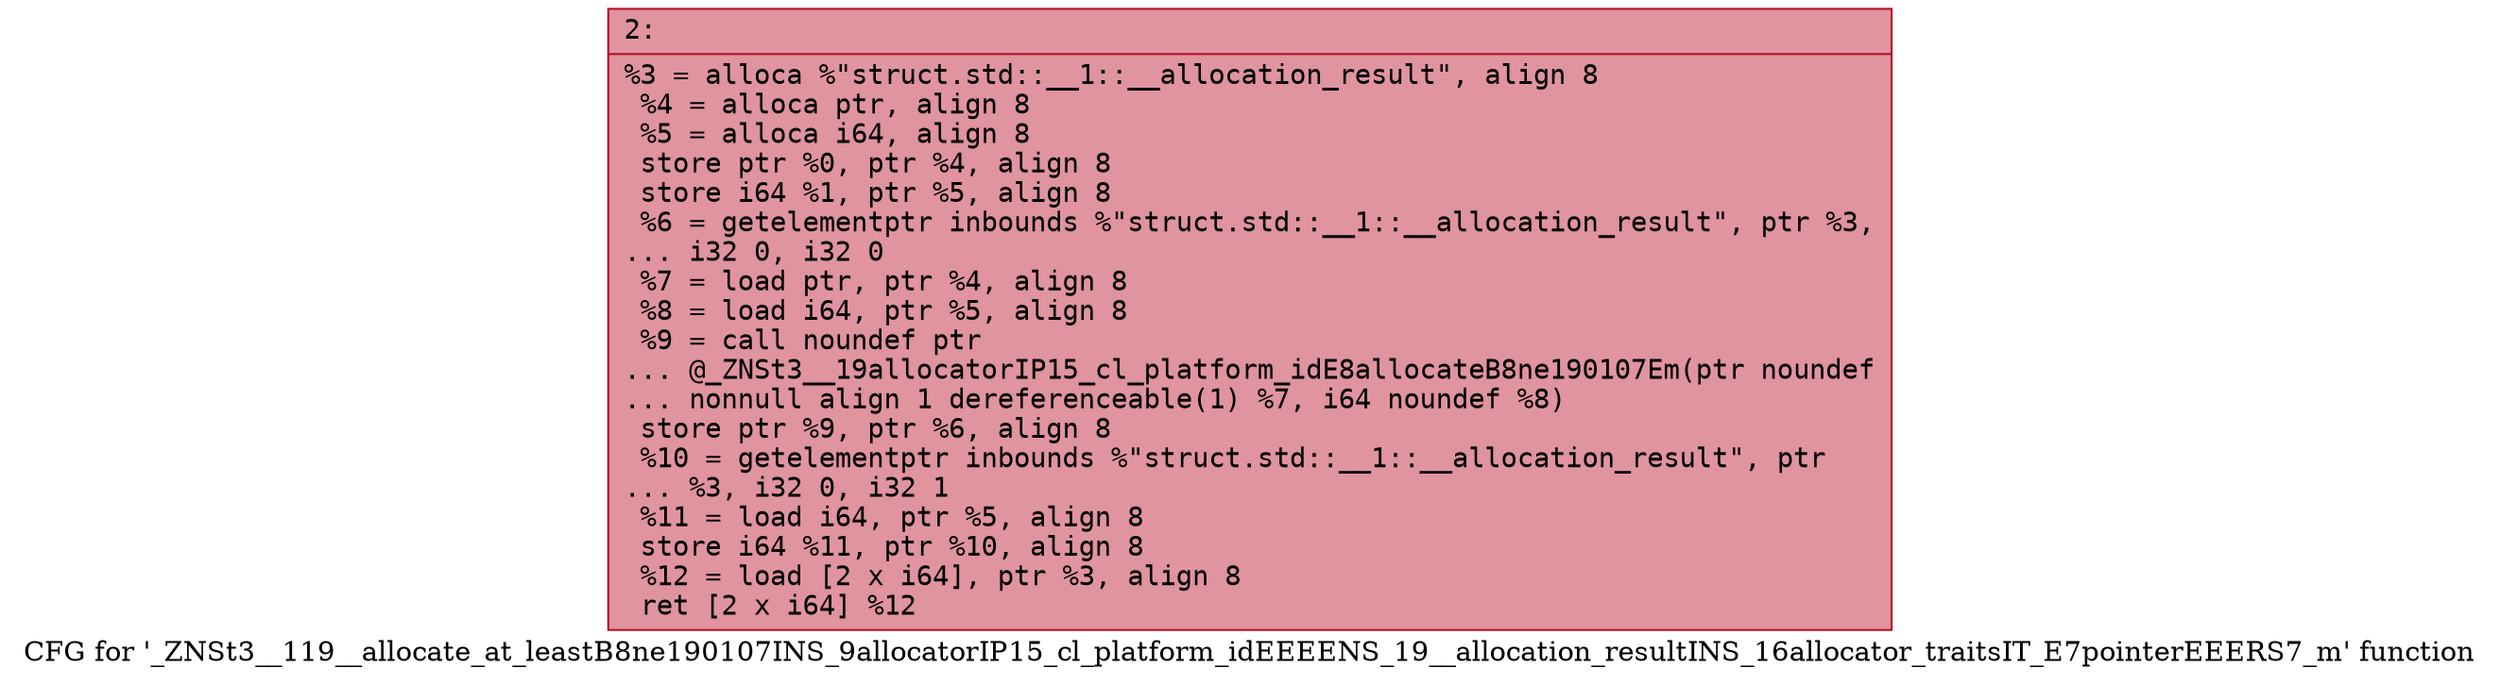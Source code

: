 digraph "CFG for '_ZNSt3__119__allocate_at_leastB8ne190107INS_9allocatorIP15_cl_platform_idEEEENS_19__allocation_resultINS_16allocator_traitsIT_E7pointerEEERS7_m' function" {
	label="CFG for '_ZNSt3__119__allocate_at_leastB8ne190107INS_9allocatorIP15_cl_platform_idEEEENS_19__allocation_resultINS_16allocator_traitsIT_E7pointerEEERS7_m' function";

	Node0x600000634140 [shape=record,color="#b70d28ff", style=filled, fillcolor="#b70d2870" fontname="Courier",label="{2:\l|  %3 = alloca %\"struct.std::__1::__allocation_result\", align 8\l  %4 = alloca ptr, align 8\l  %5 = alloca i64, align 8\l  store ptr %0, ptr %4, align 8\l  store i64 %1, ptr %5, align 8\l  %6 = getelementptr inbounds %\"struct.std::__1::__allocation_result\", ptr %3,\l... i32 0, i32 0\l  %7 = load ptr, ptr %4, align 8\l  %8 = load i64, ptr %5, align 8\l  %9 = call noundef ptr\l... @_ZNSt3__19allocatorIP15_cl_platform_idE8allocateB8ne190107Em(ptr noundef\l... nonnull align 1 dereferenceable(1) %7, i64 noundef %8)\l  store ptr %9, ptr %6, align 8\l  %10 = getelementptr inbounds %\"struct.std::__1::__allocation_result\", ptr\l... %3, i32 0, i32 1\l  %11 = load i64, ptr %5, align 8\l  store i64 %11, ptr %10, align 8\l  %12 = load [2 x i64], ptr %3, align 8\l  ret [2 x i64] %12\l}"];
}
